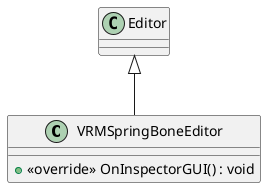 @startuml
class VRMSpringBoneEditor {
    + <<override>> OnInspectorGUI() : void
}
Editor <|-- VRMSpringBoneEditor
@enduml
